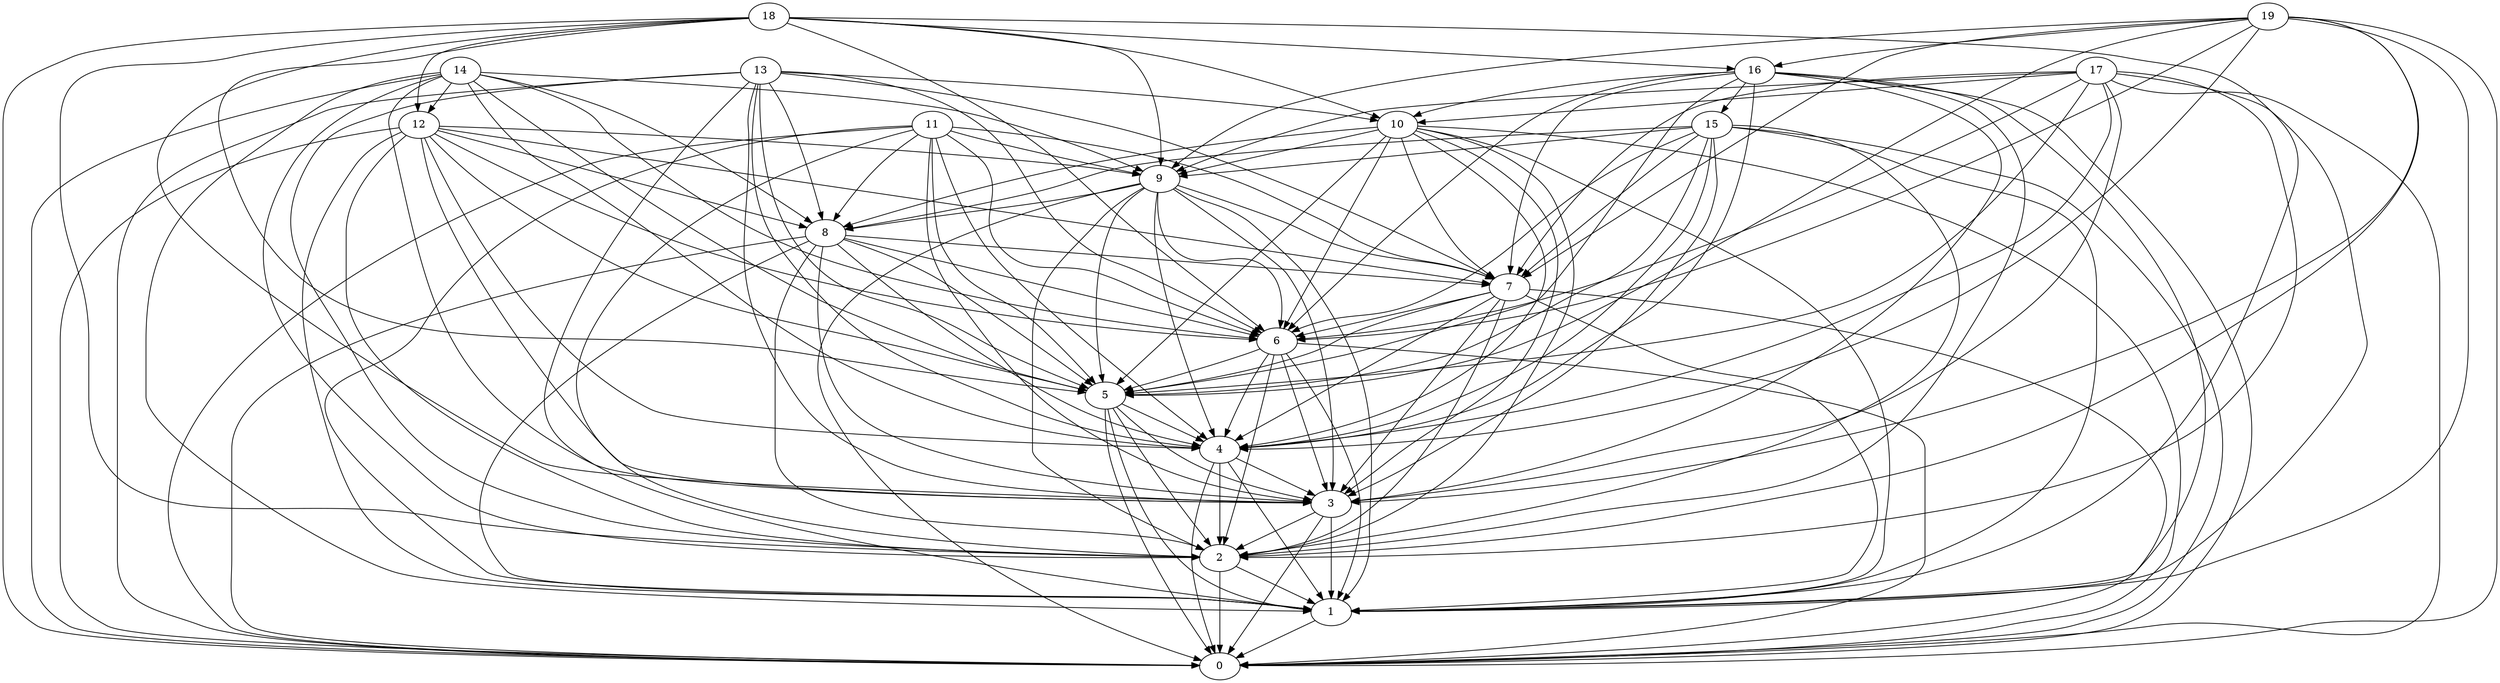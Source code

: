 /* Created by igraph 0.6.5 */
digraph {
  0;
  1;
  2;
  3;
  4;
  5;
  6;
  7;
  8;
  9;
  10;
  11;
  12;
  13;
  14;
  15;
  16;
  17;
  18;
  19;

  1 -> 0;
  2 -> 0;
  2 -> 1;
  3 -> 0;
  3 -> 1;
  3 -> 2;
  4 -> 0;
  4 -> 1;
  4 -> 2;
  4 -> 3;
  5 -> 0;
  5 -> 1;
  5 -> 2;
  5 -> 3;
  5 -> 4;
  6 -> 0;
  6 -> 1;
  6 -> 2;
  6 -> 3;
  6 -> 4;
  6 -> 5;
  7 -> 0;
  7 -> 1;
  7 -> 2;
  7 -> 3;
  7 -> 4;
  7 -> 5;
  7 -> 6;
  8 -> 0;
  8 -> 1;
  8 -> 2;
  8 -> 3;
  8 -> 4;
  8 -> 5;
  8 -> 6;
  8 -> 7;
  9 -> 0;
  9 -> 1;
  9 -> 2;
  9 -> 3;
  9 -> 4;
  9 -> 5;
  9 -> 6;
  9 -> 7;
  9 -> 8;
  10 -> 0;
  10 -> 1;
  10 -> 2;
  10 -> 3;
  10 -> 4;
  10 -> 5;
  10 -> 6;
  10 -> 7;
  10 -> 8;
  10 -> 9;
  11 -> 5;
  11 -> 4;
  11 -> 6;
  11 -> 1;
  11 -> 2;
  11 -> 3;
  11 -> 0;
  11 -> 7;
  11 -> 8;
  11 -> 9;
  12 -> 2;
  12 -> 8;
  12 -> 1;
  12 -> 0;
  12 -> 3;
  12 -> 9;
  12 -> 5;
  12 -> 4;
  12 -> 6;
  12 -> 7;
  13 -> 4;
  13 -> 2;
  13 -> 7;
  13 -> 5;
  13 -> 0;
  13 -> 3;
  13 -> 1;
  13 -> 6;
  13 -> 8;
  13 -> 10;
  14 -> 8;
  14 -> 5;
  14 -> 1;
  14 -> 9;
  14 -> 0;
  14 -> 6;
  14 -> 3;
  14 -> 4;
  14 -> 2;
  14 -> 12;
  15 -> 3;
  15 -> 1;
  15 -> 7;
  15 -> 0;
  15 -> 8;
  15 -> 5;
  15 -> 9;
  15 -> 6;
  15 -> 2;
  15 -> 4;
  16 -> 5;
  16 -> 4;
  16 -> 0;
  16 -> 3;
  16 -> 2;
  16 -> 6;
  16 -> 10;
  16 -> 1;
  16 -> 7;
  16 -> 15;
  17 -> 5;
  17 -> 2;
  17 -> 9;
  17 -> 10;
  17 -> 1;
  17 -> 3;
  17 -> 0;
  17 -> 6;
  17 -> 7;
  17 -> 4;
  18 -> 0;
  18 -> 2;
  18 -> 3;
  18 -> 5;
  18 -> 10;
  18 -> 12;
  18 -> 9;
  18 -> 6;
  18 -> 16;
  18 -> 1;
  19 -> 5;
  19 -> 6;
  19 -> 2;
  19 -> 1;
  19 -> 7;
  19 -> 9;
  19 -> 4;
  19 -> 16;
  19 -> 3;
  19 -> 0;
}
